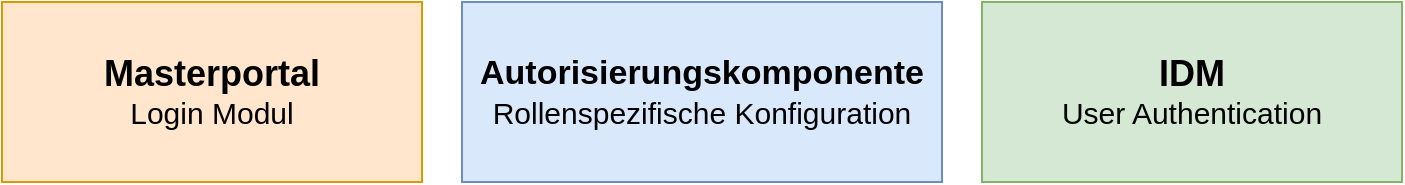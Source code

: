 <mxfile version="24.6.5" type="device">
  <diagram name="Seite-1" id="DwJhdzhpLZEVd3dmld_s">
    <mxGraphModel dx="1136" dy="561" grid="1" gridSize="10" guides="1" tooltips="1" connect="1" arrows="1" fold="1" page="1" pageScale="1" pageWidth="827" pageHeight="1169" math="0" shadow="0">
      <root>
        <mxCell id="0" />
        <mxCell id="1" parent="0" />
        <mxCell id="8MnpE05tvlufnA5_sT3d-1" value="&lt;b&gt;&lt;font style=&quot;font-size: 18px;&quot;&gt;IDM&lt;/font&gt;&lt;/b&gt;&lt;div&gt;&lt;font style=&quot;font-size: 15px;&quot;&gt;User Authentication&lt;/font&gt;&lt;/div&gt;" style="rounded=0;whiteSpace=wrap;html=1;fillColor=#d5e8d4;strokeColor=#82b366;" vertex="1" parent="1">
          <mxGeometry x="560" y="220" width="210" height="90" as="geometry" />
        </mxCell>
        <mxCell id="8MnpE05tvlufnA5_sT3d-2" value="&lt;b&gt;&lt;font style=&quot;font-size: 18px;&quot;&gt;Masterportal&lt;/font&gt;&lt;/b&gt;&lt;div&gt;&lt;font style=&quot;font-size: 15px;&quot;&gt;Login Modul&lt;/font&gt;&lt;/div&gt;" style="rounded=0;whiteSpace=wrap;html=1;fillColor=#ffe6cc;strokeColor=#d79b00;" vertex="1" parent="1">
          <mxGeometry x="70" y="220" width="210" height="90" as="geometry" />
        </mxCell>
        <mxCell id="8MnpE05tvlufnA5_sT3d-3" value="&lt;div&gt;&lt;span style=&quot;font-size: 17px;&quot;&gt;&lt;b&gt;Autorisierungskomponente&lt;/b&gt;&lt;/span&gt;&lt;/div&gt;&lt;div&gt;&lt;font style=&quot;font-size: 15px;&quot;&gt;Rollenspezifische Konfiguration&lt;/font&gt;&lt;/div&gt;" style="rounded=0;whiteSpace=wrap;html=1;fillColor=#dae8fc;strokeColor=#6c8ebf;" vertex="1" parent="1">
          <mxGeometry x="300" y="220" width="240" height="90" as="geometry" />
        </mxCell>
      </root>
    </mxGraphModel>
  </diagram>
</mxfile>
